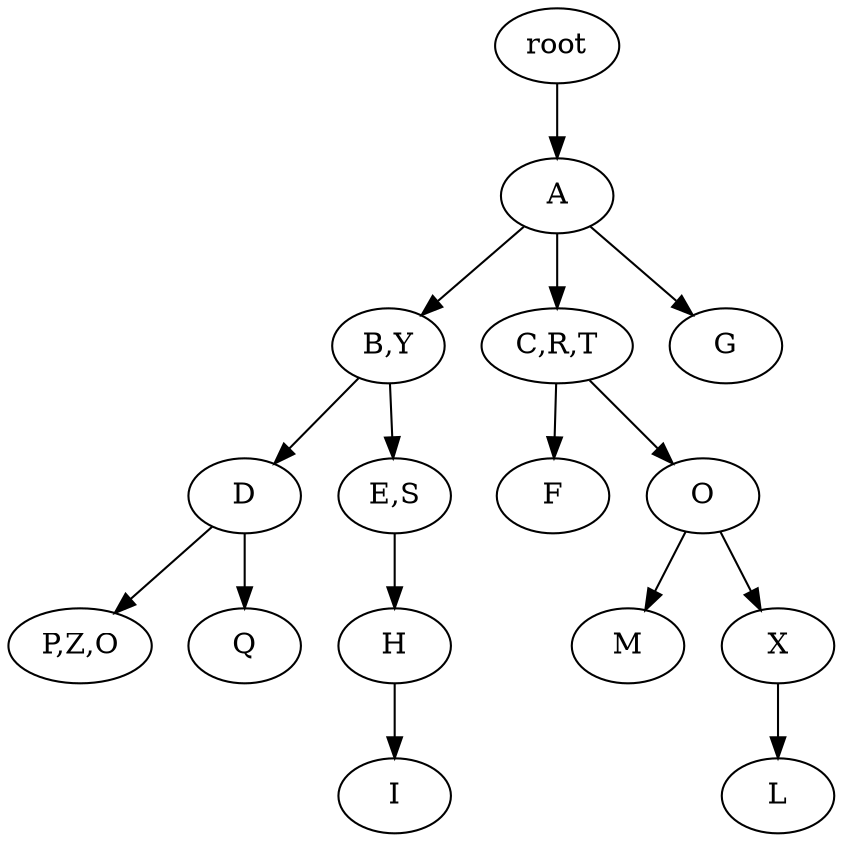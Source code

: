 strict digraph G {
	graph [name=G];
	0	 [label=root];
	1	 [label=A];
	0 -> 1;
	2	 [label="B,Y"];
	1 -> 2;
	3	 [label="C,R,T"];
	1 -> 3;
	7	 [label=G];
	1 -> 7;
	4	 [label=D];
	2 -> 4;
	5	 [label="E,S"];
	2 -> 5;
	6	 [label=F];
	3 -> 6;
	10	 [label=O];
	3 -> 10;
	14	 [label="P,Z,O"];
	4 -> 14;
	15	 [label=Q];
	4 -> 15;
	8	 [label=H];
	5 -> 8;
	9	 [label=I];
	8 -> 9;
	11	 [label=M];
	10 -> 11;
	12	 [label=X];
	10 -> 12;
	13	 [label=L];
	12 -> 13;
}
